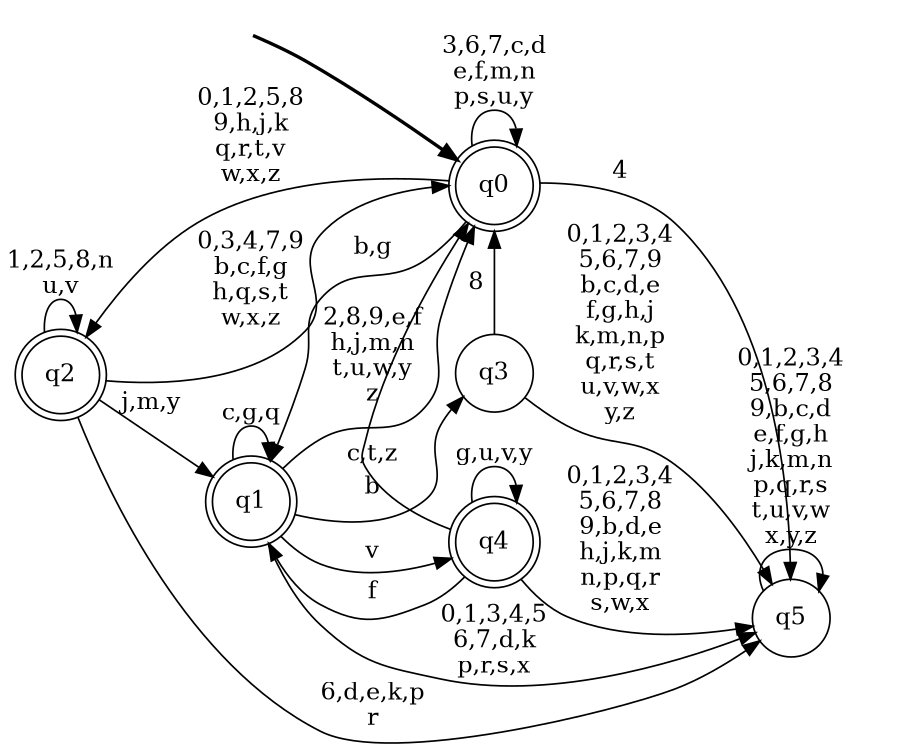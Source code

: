digraph BlueStar {
__start0 [style = invis, shape = none, label = "", width = 0, height = 0];

rankdir=LR;
size="8,5";

s0 [style="rounded,filled", color="black", fillcolor="white" shape="doublecircle", label="q0"];
s1 [style="rounded,filled", color="black", fillcolor="white" shape="doublecircle", label="q1"];
s2 [style="rounded,filled", color="black", fillcolor="white" shape="doublecircle", label="q2"];
s3 [style="filled", color="black", fillcolor="white" shape="circle", label="q3"];
s4 [style="rounded,filled", color="black", fillcolor="white" shape="doublecircle", label="q4"];
s5 [style="filled", color="black", fillcolor="white" shape="circle", label="q5"];
subgraph cluster_main { 
	graph [pad=".75", ranksep="0.15", nodesep="0.15"];
	 style=invis; 
	__start0 -> s0 [penwidth=2];
}
s0 -> s0 [label="3,6,7,c,d\ne,f,m,n\np,s,u,y"];
s0 -> s1 [label="b,g"];
s0 -> s2 [label="0,1,2,5,8\n9,h,j,k\nq,r,t,v\nw,x,z"];
s0 -> s5 [label="4"];
s1 -> s0 [label="2,8,9,e,f\nh,j,m,n\nt,u,w,y\nz"];
s1 -> s1 [label="c,g,q"];
s1 -> s3 [label="b"];
s1 -> s4 [label="v"];
s1 -> s5 [label="0,1,3,4,5\n6,7,d,k\np,r,s,x"];
s2 -> s0 [label="0,3,4,7,9\nb,c,f,g\nh,q,s,t\nw,x,z"];
s2 -> s1 [label="j,m,y"];
s2 -> s2 [label="1,2,5,8,n\nu,v"];
s2 -> s5 [label="6,d,e,k,p\nr"];
s3 -> s0 [label="8"];
s3 -> s5 [label="0,1,2,3,4\n5,6,7,9\nb,c,d,e\nf,g,h,j\nk,m,n,p\nq,r,s,t\nu,v,w,x\ny,z"];
s4 -> s0 [label="c,t,z"];
s4 -> s1 [label="f"];
s4 -> s4 [label="g,u,v,y"];
s4 -> s5 [label="0,1,2,3,4\n5,6,7,8\n9,b,d,e\nh,j,k,m\nn,p,q,r\ns,w,x"];
s5 -> s5 [label="0,1,2,3,4\n5,6,7,8\n9,b,c,d\ne,f,g,h\nj,k,m,n\np,q,r,s\nt,u,v,w\nx,y,z"];

}